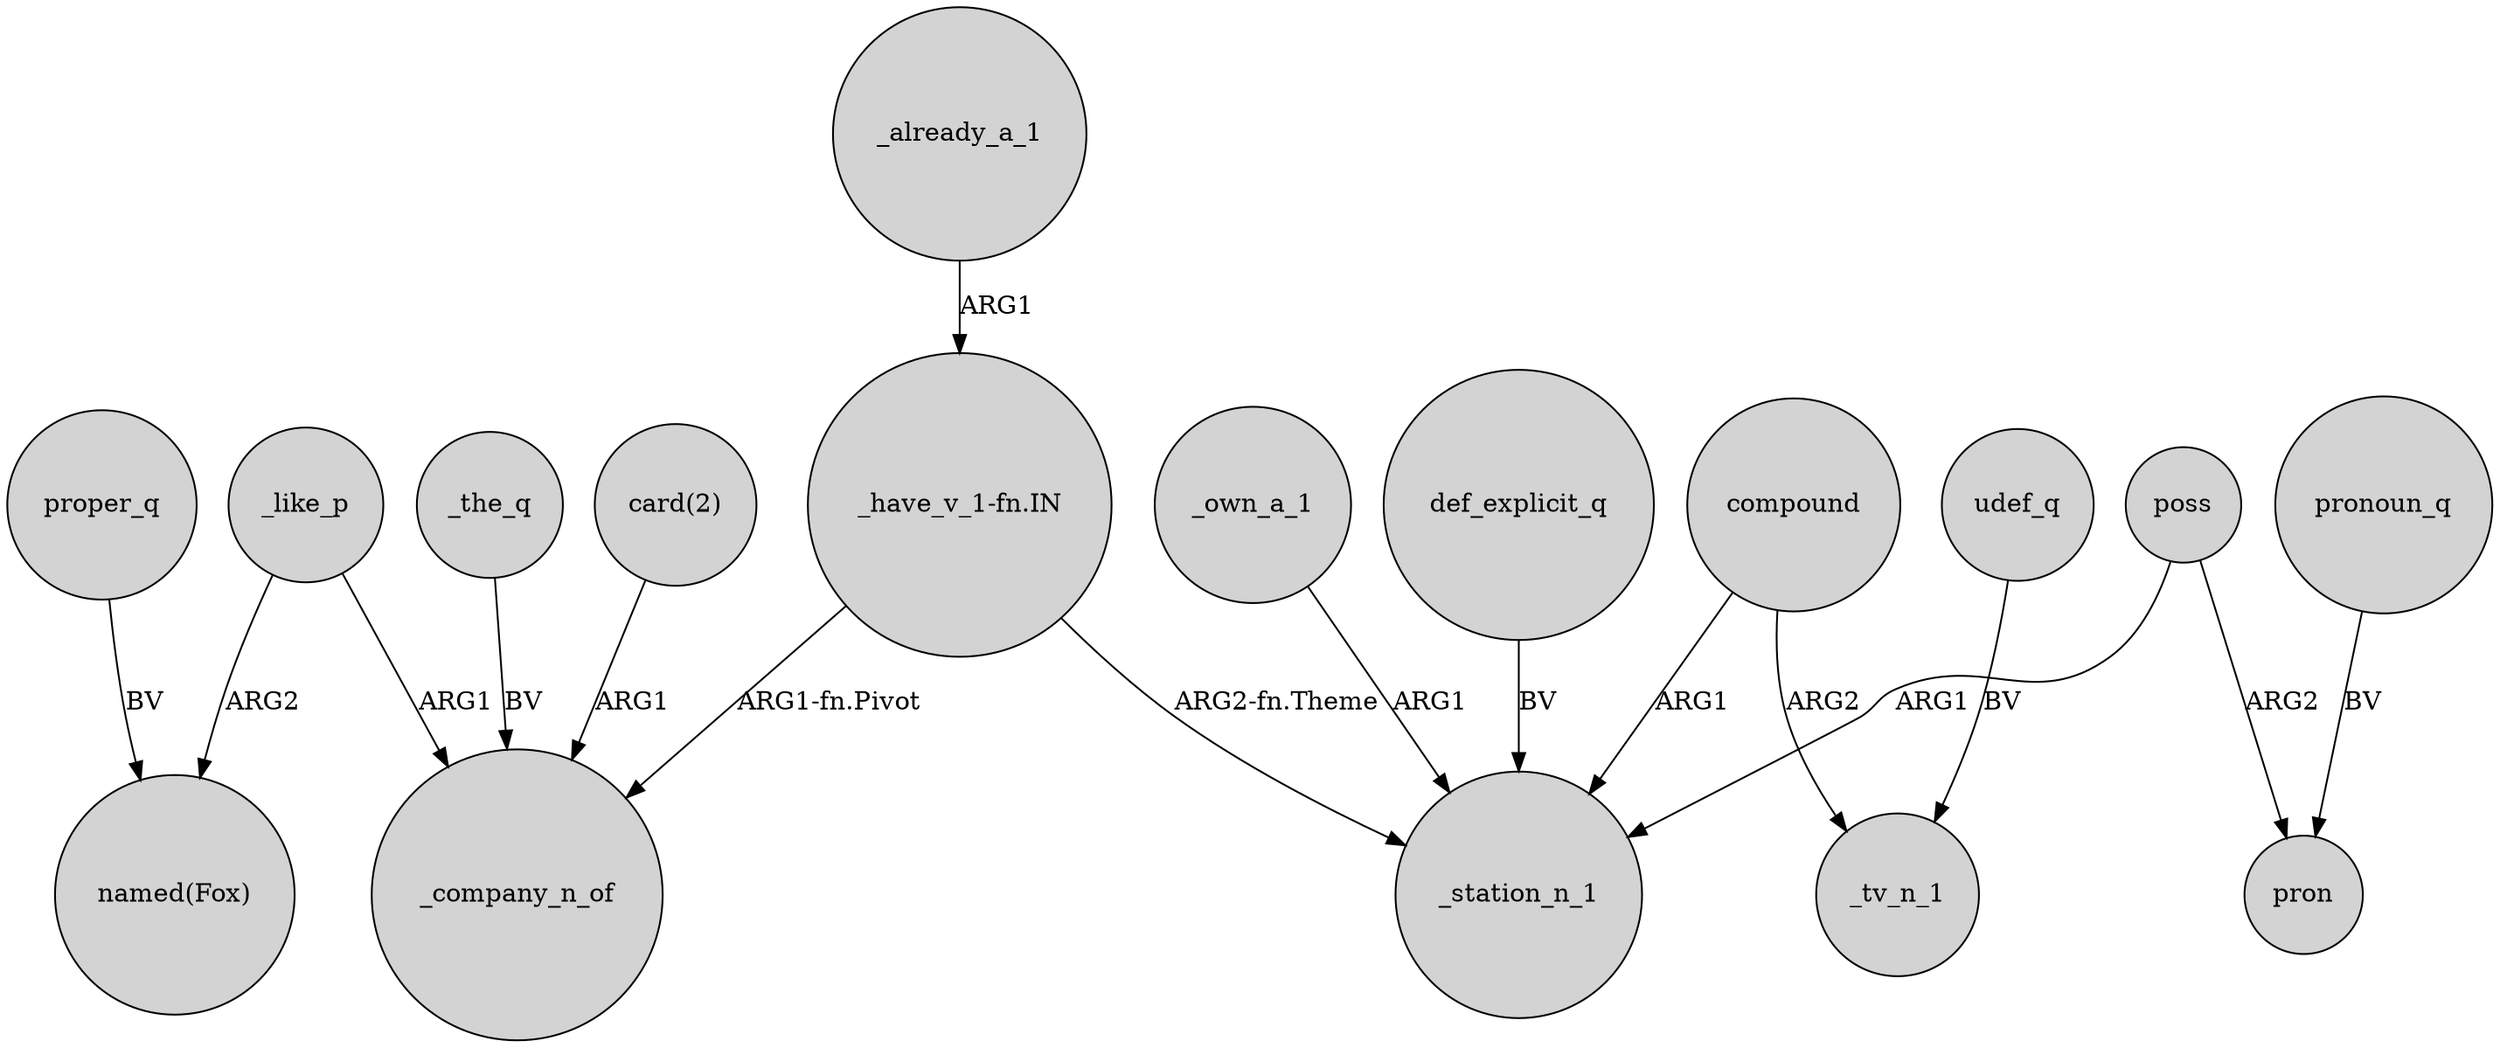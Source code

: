 digraph {
	node [shape=circle style=filled]
	_like_p -> "named(Fox)" [label=ARG2]
	compound -> _station_n_1 [label=ARG1]
	proper_q -> "named(Fox)" [label=BV]
	poss -> _station_n_1 [label=ARG1]
	poss -> pron [label=ARG2]
	"_have_v_1-fn.IN" -> _company_n_of [label="ARG1-fn.Pivot"]
	_own_a_1 -> _station_n_1 [label=ARG1]
	compound -> _tv_n_1 [label=ARG2]
	_the_q -> _company_n_of [label=BV]
	_like_p -> _company_n_of [label=ARG1]
	_already_a_1 -> "_have_v_1-fn.IN" [label=ARG1]
	"_have_v_1-fn.IN" -> _station_n_1 [label="ARG2-fn.Theme"]
	udef_q -> _tv_n_1 [label=BV]
	def_explicit_q -> _station_n_1 [label=BV]
	"card(2)" -> _company_n_of [label=ARG1]
	pronoun_q -> pron [label=BV]
}
